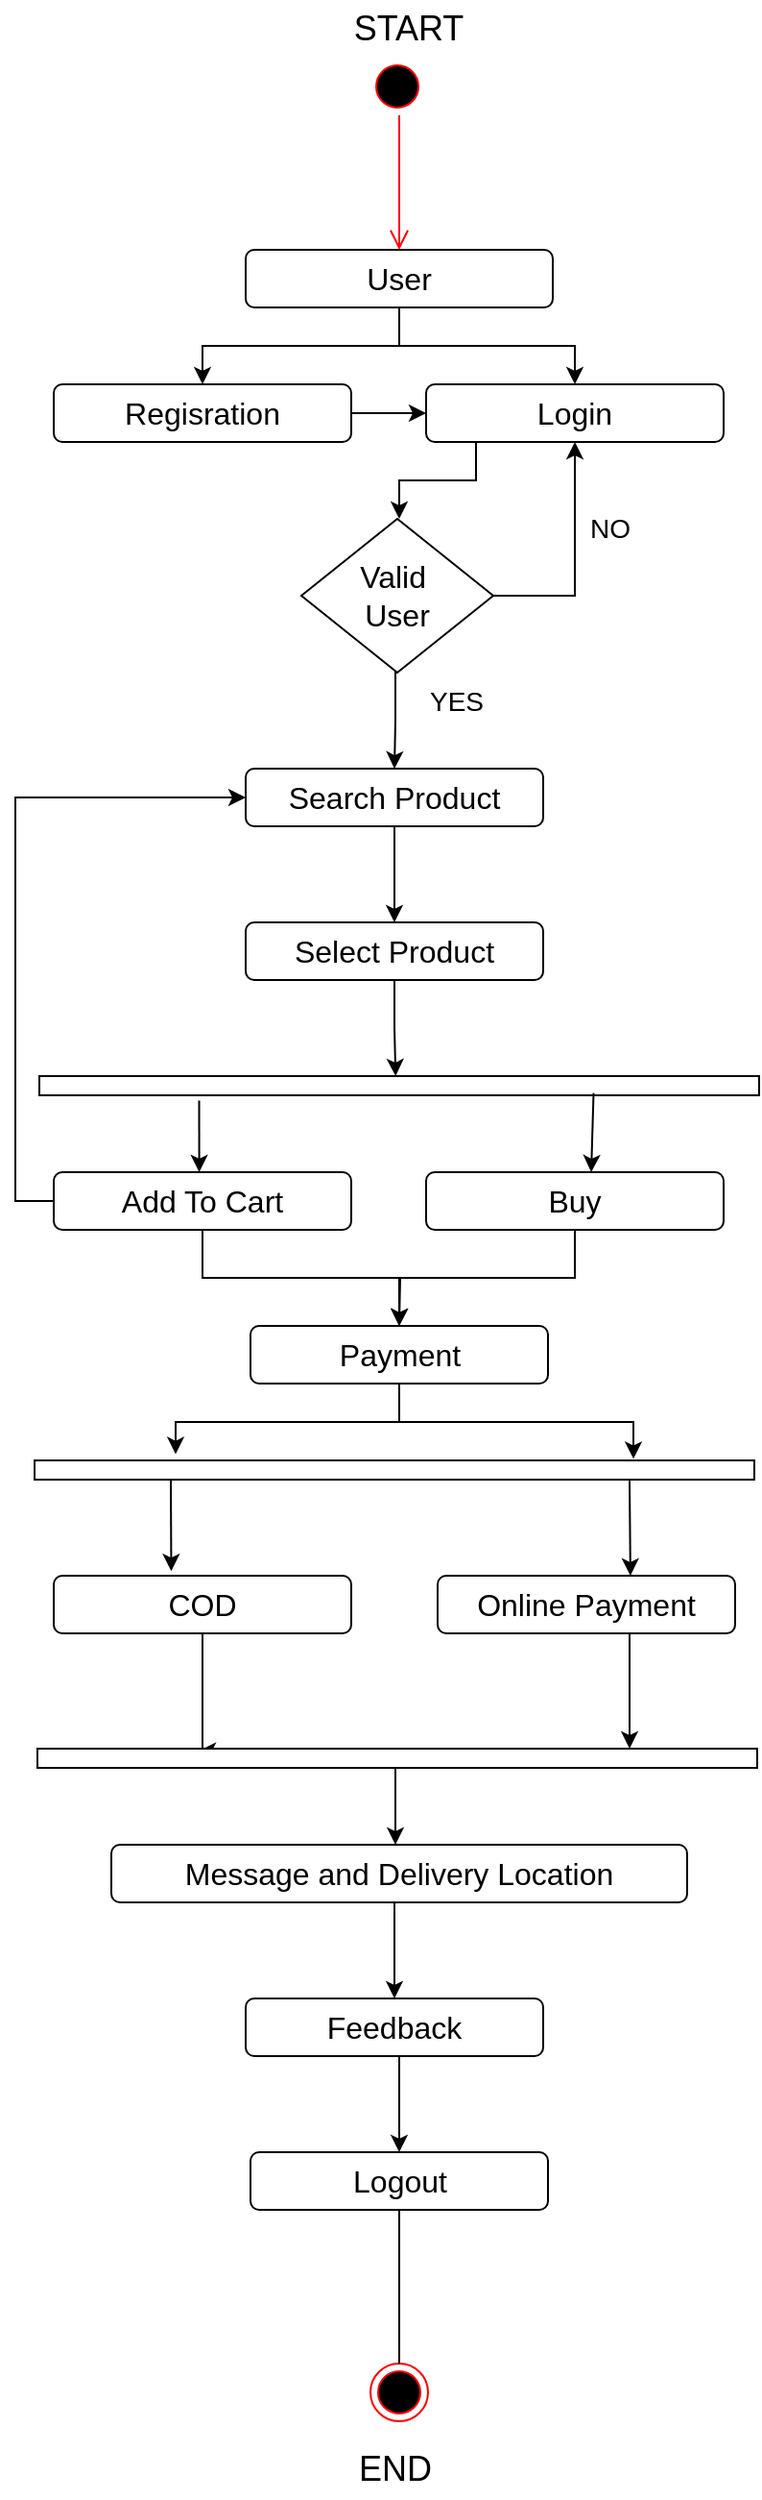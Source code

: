 <mxfile version="21.2.8" type="device">
  <diagram name="Page-1" id="rWzqpEKU52q07aLUeuPb">
    <mxGraphModel dx="1050" dy="629" grid="1" gridSize="10" guides="1" tooltips="1" connect="1" arrows="1" fold="1" page="1" pageScale="1" pageWidth="827" pageHeight="1169" math="0" shadow="0">
      <root>
        <mxCell id="0" />
        <mxCell id="1" parent="0" />
        <mxCell id="Ia6X97UWEj13zLQRsL5T-1" value="" style="ellipse;html=1;shape=startState;fillColor=#000000;strokeColor=#ff0000;" parent="1" vertex="1">
          <mxGeometry x="384" y="270" width="30" height="30" as="geometry" />
        </mxCell>
        <mxCell id="Ia6X97UWEj13zLQRsL5T-2" value="" style="edgeStyle=orthogonalEdgeStyle;html=1;verticalAlign=bottom;endArrow=open;endSize=8;strokeColor=#ff0000;rounded=0;entryX=0.5;entryY=0;entryDx=0;entryDy=0;" parent="1" source="Ia6X97UWEj13zLQRsL5T-1" target="Ia6X97UWEj13zLQRsL5T-5" edge="1">
          <mxGeometry relative="1" as="geometry">
            <mxPoint x="415" y="370" as="targetPoint" />
            <Array as="points">
              <mxPoint x="400" y="320" />
              <mxPoint x="400" y="320" />
            </Array>
          </mxGeometry>
        </mxCell>
        <mxCell id="Ia6X97UWEj13zLQRsL5T-3" style="edgeStyle=orthogonalEdgeStyle;rounded=0;orthogonalLoop=1;jettySize=auto;html=1;exitX=0.5;exitY=1;exitDx=0;exitDy=0;" parent="1" source="Ia6X97UWEj13zLQRsL5T-5" target="Ia6X97UWEj13zLQRsL5T-7" edge="1">
          <mxGeometry relative="1" as="geometry" />
        </mxCell>
        <mxCell id="Ia6X97UWEj13zLQRsL5T-4" style="edgeStyle=orthogonalEdgeStyle;rounded=0;orthogonalLoop=1;jettySize=auto;html=1;" parent="1" source="Ia6X97UWEj13zLQRsL5T-5" target="Ia6X97UWEj13zLQRsL5T-9" edge="1">
          <mxGeometry relative="1" as="geometry" />
        </mxCell>
        <mxCell id="Ia6X97UWEj13zLQRsL5T-5" value="&lt;font size=&quot;3&quot;&gt;User&lt;/font&gt;" style="rounded=1;whiteSpace=wrap;html=1;" parent="1" vertex="1">
          <mxGeometry x="320" y="370" width="160" height="30" as="geometry" />
        </mxCell>
        <mxCell id="Ia6X97UWEj13zLQRsL5T-6" style="edgeStyle=orthogonalEdgeStyle;rounded=0;orthogonalLoop=1;jettySize=auto;html=1;entryX=0;entryY=0.5;entryDx=0;entryDy=0;" parent="1" source="Ia6X97UWEj13zLQRsL5T-7" target="Ia6X97UWEj13zLQRsL5T-9" edge="1">
          <mxGeometry relative="1" as="geometry" />
        </mxCell>
        <mxCell id="Ia6X97UWEj13zLQRsL5T-7" value="&lt;font size=&quot;3&quot;&gt;Regisration&lt;/font&gt;" style="rounded=1;whiteSpace=wrap;html=1;" parent="1" vertex="1">
          <mxGeometry x="220" y="440" width="155" height="30" as="geometry" />
        </mxCell>
        <mxCell id="Ia6X97UWEj13zLQRsL5T-9" value="&lt;font size=&quot;3&quot;&gt;Login&lt;/font&gt;" style="rounded=1;whiteSpace=wrap;html=1;" parent="1" vertex="1">
          <mxGeometry x="414" y="440" width="155" height="30" as="geometry" />
        </mxCell>
        <mxCell id="Ia6X97UWEj13zLQRsL5T-31" style="edgeStyle=orthogonalEdgeStyle;rounded=0;orthogonalLoop=1;jettySize=auto;html=1;exitX=0.5;exitY=1;exitDx=0;exitDy=0;entryX=0.5;entryY=0;entryDx=0;entryDy=0;" parent="1" source="Ia6X97UWEj13zLQRsL5T-10" target="Ia6X97UWEj13zLQRsL5T-13" edge="1">
          <mxGeometry relative="1" as="geometry">
            <Array as="points">
              <mxPoint x="398" y="590" />
              <mxPoint x="398" y="615" />
            </Array>
          </mxGeometry>
        </mxCell>
        <mxCell id="s4EaHYV3aFPUD-VNH__G-4" style="edgeStyle=orthogonalEdgeStyle;rounded=0;orthogonalLoop=1;jettySize=auto;html=1;exitX=1;exitY=0.5;exitDx=0;exitDy=0;entryX=0.5;entryY=1;entryDx=0;entryDy=0;" edge="1" parent="1" source="Ia6X97UWEj13zLQRsL5T-10" target="Ia6X97UWEj13zLQRsL5T-9">
          <mxGeometry relative="1" as="geometry" />
        </mxCell>
        <mxCell id="Ia6X97UWEj13zLQRsL5T-10" value="&lt;font size=&quot;3&quot;&gt;Valid&amp;nbsp;&lt;br&gt;User&lt;br&gt;&lt;/font&gt;" style="rhombus;whiteSpace=wrap;html=1;" parent="1" vertex="1">
          <mxGeometry x="349" y="510" width="100" height="80" as="geometry" />
        </mxCell>
        <mxCell id="Ia6X97UWEj13zLQRsL5T-11" value="&lt;span style=&quot;font-size: 18px;&quot;&gt;START&lt;/span&gt;" style="text;html=1;strokeColor=none;fillColor=none;align=center;verticalAlign=middle;whiteSpace=wrap;rounded=0;" parent="1" vertex="1">
          <mxGeometry x="375" y="240" width="60" height="30" as="geometry" />
        </mxCell>
        <mxCell id="Ia6X97UWEj13zLQRsL5T-12" value="&lt;font style=&quot;font-size: 14px;&quot;&gt;NO&lt;/font&gt;" style="text;html=1;strokeColor=none;fillColor=none;align=center;verticalAlign=middle;whiteSpace=wrap;rounded=0;" parent="1" vertex="1">
          <mxGeometry x="480" y="500" width="60" height="30" as="geometry" />
        </mxCell>
        <mxCell id="Ia6X97UWEj13zLQRsL5T-32" style="edgeStyle=orthogonalEdgeStyle;rounded=0;orthogonalLoop=1;jettySize=auto;html=1;exitX=0.5;exitY=1;exitDx=0;exitDy=0;entryX=0.5;entryY=0;entryDx=0;entryDy=0;" parent="1" source="Ia6X97UWEj13zLQRsL5T-13" target="Ia6X97UWEj13zLQRsL5T-14" edge="1">
          <mxGeometry relative="1" as="geometry" />
        </mxCell>
        <mxCell id="Ia6X97UWEj13zLQRsL5T-13" value="&lt;font size=&quot;3&quot;&gt;Search Product&lt;/font&gt;" style="rounded=1;whiteSpace=wrap;html=1;" parent="1" vertex="1">
          <mxGeometry x="320" y="640" width="155" height="30" as="geometry" />
        </mxCell>
        <mxCell id="Ia6X97UWEj13zLQRsL5T-33" style="edgeStyle=orthogonalEdgeStyle;rounded=0;orthogonalLoop=1;jettySize=auto;html=1;exitX=0.5;exitY=1;exitDx=0;exitDy=0;entryX=0.495;entryY=0;entryDx=0;entryDy=0;entryPerimeter=0;" parent="1" source="Ia6X97UWEj13zLQRsL5T-14" target="Ia6X97UWEj13zLQRsL5T-15" edge="1">
          <mxGeometry relative="1" as="geometry" />
        </mxCell>
        <mxCell id="Ia6X97UWEj13zLQRsL5T-14" value="&lt;font size=&quot;3&quot;&gt;Select Product&lt;/font&gt;" style="rounded=1;whiteSpace=wrap;html=1;" parent="1" vertex="1">
          <mxGeometry x="320" y="720" width="155" height="30" as="geometry" />
        </mxCell>
        <mxCell id="Ia6X97UWEj13zLQRsL5T-15" value="" style="verticalLabelPosition=bottom;verticalAlign=top;html=1;shape=mxgraph.basic.rect;fillColor2=none;strokeWidth=1;size=20;indent=5;" parent="1" vertex="1">
          <mxGeometry x="212.5" y="800" width="375" height="10" as="geometry" />
        </mxCell>
        <mxCell id="Ia6X97UWEj13zLQRsL5T-40" style="edgeStyle=orthogonalEdgeStyle;rounded=0;orthogonalLoop=1;jettySize=auto;html=1;exitX=0.5;exitY=1;exitDx=0;exitDy=0;entryX=0.196;entryY=-0.32;entryDx=0;entryDy=0;entryPerimeter=0;" parent="1" source="Ia6X97UWEj13zLQRsL5T-16" target="Ia6X97UWEj13zLQRsL5T-20" edge="1">
          <mxGeometry relative="1" as="geometry" />
        </mxCell>
        <mxCell id="Ia6X97UWEj13zLQRsL5T-41" style="edgeStyle=orthogonalEdgeStyle;rounded=0;orthogonalLoop=1;jettySize=auto;html=1;entryX=0.832;entryY=-0.08;entryDx=0;entryDy=0;entryPerimeter=0;" parent="1" source="Ia6X97UWEj13zLQRsL5T-16" target="Ia6X97UWEj13zLQRsL5T-20" edge="1">
          <mxGeometry relative="1" as="geometry" />
        </mxCell>
        <mxCell id="Ia6X97UWEj13zLQRsL5T-16" value="&lt;font size=&quot;3&quot;&gt;Payment&lt;/font&gt;" style="rounded=1;whiteSpace=wrap;html=1;" parent="1" vertex="1">
          <mxGeometry x="322.5" y="930" width="155" height="30" as="geometry" />
        </mxCell>
        <mxCell id="Ia6X97UWEj13zLQRsL5T-30" style="edgeStyle=orthogonalEdgeStyle;rounded=0;orthogonalLoop=1;jettySize=auto;html=1;exitX=0;exitY=0.5;exitDx=0;exitDy=0;entryX=0;entryY=0.5;entryDx=0;entryDy=0;" parent="1" source="Ia6X97UWEj13zLQRsL5T-17" target="Ia6X97UWEj13zLQRsL5T-13" edge="1">
          <mxGeometry relative="1" as="geometry" />
        </mxCell>
        <mxCell id="Ia6X97UWEj13zLQRsL5T-38" style="edgeStyle=orthogonalEdgeStyle;rounded=0;orthogonalLoop=1;jettySize=auto;html=1;entryX=0.5;entryY=0;entryDx=0;entryDy=0;" parent="1" source="Ia6X97UWEj13zLQRsL5T-17" target="Ia6X97UWEj13zLQRsL5T-16" edge="1">
          <mxGeometry relative="1" as="geometry" />
        </mxCell>
        <mxCell id="Ia6X97UWEj13zLQRsL5T-17" value="&lt;font size=&quot;3&quot;&gt;Add To Cart&lt;/font&gt;" style="rounded=1;whiteSpace=wrap;html=1;" parent="1" vertex="1">
          <mxGeometry x="220" y="850" width="155" height="30" as="geometry" />
        </mxCell>
        <mxCell id="Ia6X97UWEj13zLQRsL5T-39" style="edgeStyle=orthogonalEdgeStyle;rounded=0;orthogonalLoop=1;jettySize=auto;html=1;exitX=0.5;exitY=1;exitDx=0;exitDy=0;" parent="1" source="Ia6X97UWEj13zLQRsL5T-19" edge="1">
          <mxGeometry relative="1" as="geometry">
            <mxPoint x="400" y="930" as="targetPoint" />
          </mxGeometry>
        </mxCell>
        <mxCell id="Ia6X97UWEj13zLQRsL5T-19" value="&lt;font size=&quot;3&quot;&gt;Buy&lt;/font&gt;" style="rounded=1;whiteSpace=wrap;html=1;" parent="1" vertex="1">
          <mxGeometry x="414" y="850" width="155" height="30" as="geometry" />
        </mxCell>
        <mxCell id="Ia6X97UWEj13zLQRsL5T-20" value="" style="verticalLabelPosition=bottom;verticalAlign=top;html=1;shape=mxgraph.basic.rect;fillColor2=none;strokeWidth=1;size=20;indent=5;" parent="1" vertex="1">
          <mxGeometry x="210" y="1000" width="375" height="10" as="geometry" />
        </mxCell>
        <mxCell id="Ia6X97UWEj13zLQRsL5T-44" style="edgeStyle=orthogonalEdgeStyle;rounded=0;orthogonalLoop=1;jettySize=auto;html=1;exitX=0.5;exitY=1;exitDx=0;exitDy=0;entryX=0.224;entryY=0.12;entryDx=0;entryDy=0;entryPerimeter=0;" parent="1" source="Ia6X97UWEj13zLQRsL5T-21" target="Ia6X97UWEj13zLQRsL5T-23" edge="1">
          <mxGeometry relative="1" as="geometry">
            <Array as="points">
              <mxPoint x="298" y="1151" />
            </Array>
          </mxGeometry>
        </mxCell>
        <mxCell id="Ia6X97UWEj13zLQRsL5T-21" value="&lt;font size=&quot;3&quot;&gt;COD&lt;/font&gt;" style="rounded=1;whiteSpace=wrap;html=1;" parent="1" vertex="1">
          <mxGeometry x="220" y="1060" width="155" height="30" as="geometry" />
        </mxCell>
        <mxCell id="Ia6X97UWEj13zLQRsL5T-22" value="&lt;font size=&quot;3&quot;&gt;Online Payment&lt;/font&gt;" style="rounded=1;whiteSpace=wrap;html=1;" parent="1" vertex="1">
          <mxGeometry x="420" y="1060" width="155" height="30" as="geometry" />
        </mxCell>
        <mxCell id="Ia6X97UWEj13zLQRsL5T-48" style="edgeStyle=orthogonalEdgeStyle;rounded=0;orthogonalLoop=1;jettySize=auto;html=1;" parent="1" source="Ia6X97UWEj13zLQRsL5T-23" target="Ia6X97UWEj13zLQRsL5T-24" edge="1">
          <mxGeometry relative="1" as="geometry">
            <Array as="points">
              <mxPoint x="398" y="1170" />
              <mxPoint x="398" y="1170" />
            </Array>
          </mxGeometry>
        </mxCell>
        <mxCell id="Ia6X97UWEj13zLQRsL5T-23" value="" style="verticalLabelPosition=bottom;verticalAlign=top;html=1;shape=mxgraph.basic.rect;fillColor2=none;strokeWidth=1;size=20;indent=5;" parent="1" vertex="1">
          <mxGeometry x="211.5" y="1150" width="375" height="10" as="geometry" />
        </mxCell>
        <mxCell id="Ia6X97UWEj13zLQRsL5T-46" style="edgeStyle=orthogonalEdgeStyle;rounded=0;orthogonalLoop=1;jettySize=auto;html=1;entryX=0.5;entryY=0;entryDx=0;entryDy=0;" parent="1" source="Ia6X97UWEj13zLQRsL5T-24" target="Ia6X97UWEj13zLQRsL5T-25" edge="1">
          <mxGeometry relative="1" as="geometry">
            <Array as="points">
              <mxPoint x="398" y="1255" />
            </Array>
          </mxGeometry>
        </mxCell>
        <mxCell id="Ia6X97UWEj13zLQRsL5T-24" value="&lt;font size=&quot;3&quot;&gt;Message and Delivery Location&lt;/font&gt;" style="rounded=1;whiteSpace=wrap;html=1;" parent="1" vertex="1">
          <mxGeometry x="250" y="1200" width="300" height="30" as="geometry" />
        </mxCell>
        <mxCell id="Ia6X97UWEj13zLQRsL5T-47" style="edgeStyle=orthogonalEdgeStyle;rounded=0;orthogonalLoop=1;jettySize=auto;html=1;exitX=0.5;exitY=1;exitDx=0;exitDy=0;entryX=0.5;entryY=0;entryDx=0;entryDy=0;" parent="1" source="Ia6X97UWEj13zLQRsL5T-25" target="Ia6X97UWEj13zLQRsL5T-26" edge="1">
          <mxGeometry relative="1" as="geometry">
            <Array as="points">
              <mxPoint x="400" y="1310" />
            </Array>
          </mxGeometry>
        </mxCell>
        <mxCell id="Ia6X97UWEj13zLQRsL5T-25" value="&lt;font size=&quot;3&quot;&gt;Feedback&lt;/font&gt;" style="rounded=1;whiteSpace=wrap;html=1;" parent="1" vertex="1">
          <mxGeometry x="320" y="1280" width="155" height="30" as="geometry" />
        </mxCell>
        <mxCell id="Ia6X97UWEj13zLQRsL5T-26" value="&lt;font size=&quot;3&quot;&gt;Logout&lt;/font&gt;" style="rounded=1;whiteSpace=wrap;html=1;" parent="1" vertex="1">
          <mxGeometry x="322.5" y="1360" width="155" height="30" as="geometry" />
        </mxCell>
        <mxCell id="Ia6X97UWEj13zLQRsL5T-27" value="" style="ellipse;html=1;shape=endState;fillColor=#000000;strokeColor=#ff0000;" parent="1" vertex="1">
          <mxGeometry x="385" y="1470" width="30" height="30" as="geometry" />
        </mxCell>
        <mxCell id="Ia6X97UWEj13zLQRsL5T-28" value="" style="endArrow=none;html=1;rounded=0;exitX=0.5;exitY=0;exitDx=0;exitDy=0;" parent="1" source="Ia6X97UWEj13zLQRsL5T-27" edge="1">
          <mxGeometry width="50" height="50" relative="1" as="geometry">
            <mxPoint x="350" y="1440" as="sourcePoint" />
            <mxPoint x="400" y="1390" as="targetPoint" />
          </mxGeometry>
        </mxCell>
        <mxCell id="Ia6X97UWEj13zLQRsL5T-29" value="&lt;span style=&quot;font-size: 18px;&quot;&gt;END&lt;/span&gt;" style="text;html=1;strokeColor=none;fillColor=none;align=center;verticalAlign=middle;whiteSpace=wrap;rounded=0;" parent="1" vertex="1">
          <mxGeometry x="367.5" y="1510" width="60" height="30" as="geometry" />
        </mxCell>
        <mxCell id="Ia6X97UWEj13zLQRsL5T-35" value="" style="endArrow=classic;html=1;rounded=0;exitX=0.222;exitY=1.28;exitDx=0;exitDy=0;exitPerimeter=0;entryX=0.489;entryY=0;entryDx=0;entryDy=0;entryPerimeter=0;" parent="1" source="Ia6X97UWEj13zLQRsL5T-15" target="Ia6X97UWEj13zLQRsL5T-17" edge="1">
          <mxGeometry width="50" height="50" relative="1" as="geometry">
            <mxPoint x="290" y="820" as="sourcePoint" />
            <mxPoint x="290" y="840" as="targetPoint" />
          </mxGeometry>
        </mxCell>
        <mxCell id="Ia6X97UWEj13zLQRsL5T-36" value="" style="endArrow=classic;html=1;rounded=0;entryX=0.555;entryY=0;entryDx=0;entryDy=0;entryPerimeter=0;exitX=0.77;exitY=0.88;exitDx=0;exitDy=0;exitPerimeter=0;" parent="1" source="Ia6X97UWEj13zLQRsL5T-15" target="Ia6X97UWEj13zLQRsL5T-19" edge="1">
          <mxGeometry width="50" height="50" relative="1" as="geometry">
            <mxPoint x="492" y="810" as="sourcePoint" />
            <mxPoint x="490" y="850" as="targetPoint" />
          </mxGeometry>
        </mxCell>
        <mxCell id="Ia6X97UWEj13zLQRsL5T-42" value="" style="endArrow=classic;html=1;rounded=0;entryX=0.395;entryY=-0.08;entryDx=0;entryDy=0;entryPerimeter=0;" parent="1" target="Ia6X97UWEj13zLQRsL5T-21" edge="1">
          <mxGeometry width="50" height="50" relative="1" as="geometry">
            <mxPoint x="281" y="1010" as="sourcePoint" />
            <mxPoint x="330" y="960" as="targetPoint" />
          </mxGeometry>
        </mxCell>
        <mxCell id="Ia6X97UWEj13zLQRsL5T-43" value="" style="endArrow=classic;html=1;rounded=0;entryX=0.648;entryY=0;entryDx=0;entryDy=0;entryPerimeter=0;" parent="1" target="Ia6X97UWEj13zLQRsL5T-22" edge="1">
          <mxGeometry width="50" height="50" relative="1" as="geometry">
            <mxPoint x="520" y="1010" as="sourcePoint" />
            <mxPoint x="291" y="1068" as="targetPoint" />
          </mxGeometry>
        </mxCell>
        <mxCell id="Ia6X97UWEj13zLQRsL5T-45" value="" style="endArrow=classic;html=1;rounded=0;" parent="1" edge="1">
          <mxGeometry width="50" height="50" relative="1" as="geometry">
            <mxPoint x="520" y="1090" as="sourcePoint" />
            <mxPoint x="520" y="1150" as="targetPoint" />
          </mxGeometry>
        </mxCell>
        <mxCell id="s4EaHYV3aFPUD-VNH__G-1" value="&lt;font style=&quot;font-size: 14px;&quot;&gt;YES&lt;/font&gt;" style="text;html=1;strokeColor=none;fillColor=none;align=center;verticalAlign=middle;whiteSpace=wrap;rounded=0;" vertex="1" parent="1">
          <mxGeometry x="400" y="590" width="60" height="30" as="geometry" />
        </mxCell>
        <mxCell id="s4EaHYV3aFPUD-VNH__G-6" value="" style="endArrow=classic;html=1;rounded=0;" edge="1" parent="1">
          <mxGeometry width="50" height="50" relative="1" as="geometry">
            <mxPoint x="440" y="470" as="sourcePoint" />
            <mxPoint x="400" y="510" as="targetPoint" />
            <Array as="points">
              <mxPoint x="440" y="490" />
              <mxPoint x="400" y="490" />
            </Array>
          </mxGeometry>
        </mxCell>
      </root>
    </mxGraphModel>
  </diagram>
</mxfile>
